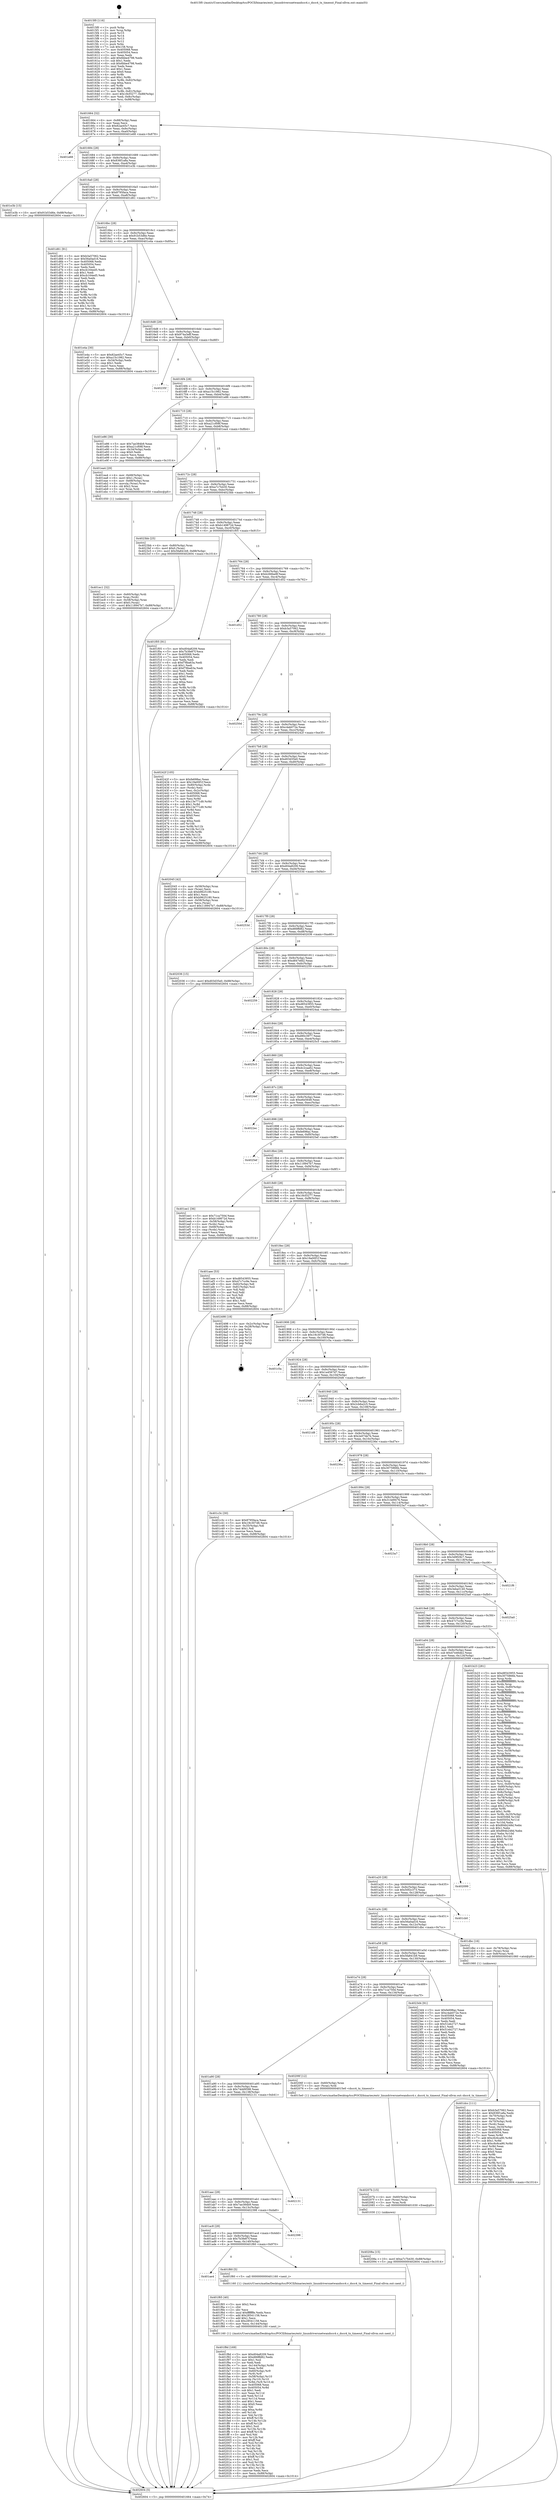 digraph "0x4015f0" {
  label = "0x4015f0 (/mnt/c/Users/mathe/Desktop/tcc/POCII/binaries/extr_linuxdriversnetwandscc4.c_dscc4_tx_timeout_Final-ollvm.out::main(0))"
  labelloc = "t"
  node[shape=record]

  Entry [label="",width=0.3,height=0.3,shape=circle,fillcolor=black,style=filled]
  "0x401664" [label="{
     0x401664 [32]\l
     | [instrs]\l
     &nbsp;&nbsp;0x401664 \<+6\>: mov -0x88(%rbp),%eax\l
     &nbsp;&nbsp;0x40166a \<+2\>: mov %eax,%ecx\l
     &nbsp;&nbsp;0x40166c \<+6\>: sub $0x82ae45c7,%ecx\l
     &nbsp;&nbsp;0x401672 \<+6\>: mov %eax,-0x9c(%rbp)\l
     &nbsp;&nbsp;0x401678 \<+6\>: mov %ecx,-0xa0(%rbp)\l
     &nbsp;&nbsp;0x40167e \<+6\>: je 0000000000401e68 \<main+0x878\>\l
  }"]
  "0x401e68" [label="{
     0x401e68\l
  }", style=dashed]
  "0x401684" [label="{
     0x401684 [28]\l
     | [instrs]\l
     &nbsp;&nbsp;0x401684 \<+5\>: jmp 0000000000401689 \<main+0x99\>\l
     &nbsp;&nbsp;0x401689 \<+6\>: mov -0x9c(%rbp),%eax\l
     &nbsp;&nbsp;0x40168f \<+5\>: sub $0x836f1a8a,%eax\l
     &nbsp;&nbsp;0x401694 \<+6\>: mov %eax,-0xa4(%rbp)\l
     &nbsp;&nbsp;0x40169a \<+6\>: je 0000000000401e3b \<main+0x84b\>\l
  }"]
  Exit [label="",width=0.3,height=0.3,shape=circle,fillcolor=black,style=filled,peripheries=2]
  "0x401e3b" [label="{
     0x401e3b [15]\l
     | [instrs]\l
     &nbsp;&nbsp;0x401e3b \<+10\>: movl $0x91b53d6e,-0x88(%rbp)\l
     &nbsp;&nbsp;0x401e45 \<+5\>: jmp 0000000000402604 \<main+0x1014\>\l
  }"]
  "0x4016a0" [label="{
     0x4016a0 [28]\l
     | [instrs]\l
     &nbsp;&nbsp;0x4016a0 \<+5\>: jmp 00000000004016a5 \<main+0xb5\>\l
     &nbsp;&nbsp;0x4016a5 \<+6\>: mov -0x9c(%rbp),%eax\l
     &nbsp;&nbsp;0x4016ab \<+5\>: sub $0x8795faca,%eax\l
     &nbsp;&nbsp;0x4016b0 \<+6\>: mov %eax,-0xa8(%rbp)\l
     &nbsp;&nbsp;0x4016b6 \<+6\>: je 0000000000401d61 \<main+0x771\>\l
  }"]
  "0x40208a" [label="{
     0x40208a [15]\l
     | [instrs]\l
     &nbsp;&nbsp;0x40208a \<+10\>: movl $0xa7c7b430,-0x88(%rbp)\l
     &nbsp;&nbsp;0x402094 \<+5\>: jmp 0000000000402604 \<main+0x1014\>\l
  }"]
  "0x401d61" [label="{
     0x401d61 [91]\l
     | [instrs]\l
     &nbsp;&nbsp;0x401d61 \<+5\>: mov $0xb3a57062,%eax\l
     &nbsp;&nbsp;0x401d66 \<+5\>: mov $0x56a0ad16,%ecx\l
     &nbsp;&nbsp;0x401d6b \<+7\>: mov 0x405068,%edx\l
     &nbsp;&nbsp;0x401d72 \<+7\>: mov 0x405054,%esi\l
     &nbsp;&nbsp;0x401d79 \<+2\>: mov %edx,%edi\l
     &nbsp;&nbsp;0x401d7b \<+6\>: sub $0xcb164ed5,%edi\l
     &nbsp;&nbsp;0x401d81 \<+3\>: sub $0x1,%edi\l
     &nbsp;&nbsp;0x401d84 \<+6\>: add $0xcb164ed5,%edi\l
     &nbsp;&nbsp;0x401d8a \<+3\>: imul %edi,%edx\l
     &nbsp;&nbsp;0x401d8d \<+3\>: and $0x1,%edx\l
     &nbsp;&nbsp;0x401d90 \<+3\>: cmp $0x0,%edx\l
     &nbsp;&nbsp;0x401d93 \<+4\>: sete %r8b\l
     &nbsp;&nbsp;0x401d97 \<+3\>: cmp $0xa,%esi\l
     &nbsp;&nbsp;0x401d9a \<+4\>: setl %r9b\l
     &nbsp;&nbsp;0x401d9e \<+3\>: mov %r8b,%r10b\l
     &nbsp;&nbsp;0x401da1 \<+3\>: and %r9b,%r10b\l
     &nbsp;&nbsp;0x401da4 \<+3\>: xor %r9b,%r8b\l
     &nbsp;&nbsp;0x401da7 \<+3\>: or %r8b,%r10b\l
     &nbsp;&nbsp;0x401daa \<+4\>: test $0x1,%r10b\l
     &nbsp;&nbsp;0x401dae \<+3\>: cmovne %ecx,%eax\l
     &nbsp;&nbsp;0x401db1 \<+6\>: mov %eax,-0x88(%rbp)\l
     &nbsp;&nbsp;0x401db7 \<+5\>: jmp 0000000000402604 \<main+0x1014\>\l
  }"]
  "0x4016bc" [label="{
     0x4016bc [28]\l
     | [instrs]\l
     &nbsp;&nbsp;0x4016bc \<+5\>: jmp 00000000004016c1 \<main+0xd1\>\l
     &nbsp;&nbsp;0x4016c1 \<+6\>: mov -0x9c(%rbp),%eax\l
     &nbsp;&nbsp;0x4016c7 \<+5\>: sub $0x91b53d6e,%eax\l
     &nbsp;&nbsp;0x4016cc \<+6\>: mov %eax,-0xac(%rbp)\l
     &nbsp;&nbsp;0x4016d2 \<+6\>: je 0000000000401e4a \<main+0x85a\>\l
  }"]
  "0x40207b" [label="{
     0x40207b [15]\l
     | [instrs]\l
     &nbsp;&nbsp;0x40207b \<+4\>: mov -0x60(%rbp),%rax\l
     &nbsp;&nbsp;0x40207f \<+3\>: mov (%rax),%rax\l
     &nbsp;&nbsp;0x402082 \<+3\>: mov %rax,%rdi\l
     &nbsp;&nbsp;0x402085 \<+5\>: call 0000000000401030 \<free@plt\>\l
     | [calls]\l
     &nbsp;&nbsp;0x401030 \{1\} (unknown)\l
  }"]
  "0x401e4a" [label="{
     0x401e4a [30]\l
     | [instrs]\l
     &nbsp;&nbsp;0x401e4a \<+5\>: mov $0x82ae45c7,%eax\l
     &nbsp;&nbsp;0x401e4f \<+5\>: mov $0xa15c1982,%ecx\l
     &nbsp;&nbsp;0x401e54 \<+3\>: mov -0x34(%rbp),%edx\l
     &nbsp;&nbsp;0x401e57 \<+3\>: cmp $0x1,%edx\l
     &nbsp;&nbsp;0x401e5a \<+3\>: cmovl %ecx,%eax\l
     &nbsp;&nbsp;0x401e5d \<+6\>: mov %eax,-0x88(%rbp)\l
     &nbsp;&nbsp;0x401e63 \<+5\>: jmp 0000000000402604 \<main+0x1014\>\l
  }"]
  "0x4016d8" [label="{
     0x4016d8 [28]\l
     | [instrs]\l
     &nbsp;&nbsp;0x4016d8 \<+5\>: jmp 00000000004016dd \<main+0xed\>\l
     &nbsp;&nbsp;0x4016dd \<+6\>: mov -0x9c(%rbp),%eax\l
     &nbsp;&nbsp;0x4016e3 \<+5\>: sub $0x974a3eff,%eax\l
     &nbsp;&nbsp;0x4016e8 \<+6\>: mov %eax,-0xb0(%rbp)\l
     &nbsp;&nbsp;0x4016ee \<+6\>: je 000000000040235f \<main+0xd6f\>\l
  }"]
  "0x401f8d" [label="{
     0x401f8d [169]\l
     | [instrs]\l
     &nbsp;&nbsp;0x401f8d \<+5\>: mov $0xd04a8209,%ecx\l
     &nbsp;&nbsp;0x401f92 \<+5\>: mov $0xd66ffd82,%edx\l
     &nbsp;&nbsp;0x401f97 \<+3\>: mov $0x1,%sil\l
     &nbsp;&nbsp;0x401f9a \<+2\>: xor %edi,%edi\l
     &nbsp;&nbsp;0x401f9c \<+7\>: mov -0x144(%rbp),%r8d\l
     &nbsp;&nbsp;0x401fa3 \<+4\>: imul %eax,%r8d\l
     &nbsp;&nbsp;0x401fa7 \<+4\>: mov -0x60(%rbp),%r9\l
     &nbsp;&nbsp;0x401fab \<+3\>: mov (%r9),%r9\l
     &nbsp;&nbsp;0x401fae \<+4\>: mov -0x58(%rbp),%r10\l
     &nbsp;&nbsp;0x401fb2 \<+3\>: movslq (%r10),%r10\l
     &nbsp;&nbsp;0x401fb5 \<+4\>: mov %r8d,(%r9,%r10,4)\l
     &nbsp;&nbsp;0x401fb9 \<+7\>: mov 0x405068,%eax\l
     &nbsp;&nbsp;0x401fc0 \<+8\>: mov 0x405054,%r8d\l
     &nbsp;&nbsp;0x401fc8 \<+3\>: sub $0x1,%edi\l
     &nbsp;&nbsp;0x401fcb \<+3\>: mov %eax,%r11d\l
     &nbsp;&nbsp;0x401fce \<+3\>: add %edi,%r11d\l
     &nbsp;&nbsp;0x401fd1 \<+4\>: imul %r11d,%eax\l
     &nbsp;&nbsp;0x401fd5 \<+3\>: and $0x1,%eax\l
     &nbsp;&nbsp;0x401fd8 \<+3\>: cmp $0x0,%eax\l
     &nbsp;&nbsp;0x401fdb \<+3\>: sete %bl\l
     &nbsp;&nbsp;0x401fde \<+4\>: cmp $0xa,%r8d\l
     &nbsp;&nbsp;0x401fe2 \<+4\>: setl %r14b\l
     &nbsp;&nbsp;0x401fe6 \<+3\>: mov %bl,%r15b\l
     &nbsp;&nbsp;0x401fe9 \<+4\>: xor $0xff,%r15b\l
     &nbsp;&nbsp;0x401fed \<+3\>: mov %r14b,%r12b\l
     &nbsp;&nbsp;0x401ff0 \<+4\>: xor $0xff,%r12b\l
     &nbsp;&nbsp;0x401ff4 \<+4\>: xor $0x1,%sil\l
     &nbsp;&nbsp;0x401ff8 \<+3\>: mov %r15b,%r13b\l
     &nbsp;&nbsp;0x401ffb \<+4\>: and $0xff,%r13b\l
     &nbsp;&nbsp;0x401fff \<+3\>: and %sil,%bl\l
     &nbsp;&nbsp;0x402002 \<+3\>: mov %r12b,%al\l
     &nbsp;&nbsp;0x402005 \<+2\>: and $0xff,%al\l
     &nbsp;&nbsp;0x402007 \<+3\>: and %sil,%r14b\l
     &nbsp;&nbsp;0x40200a \<+3\>: or %bl,%r13b\l
     &nbsp;&nbsp;0x40200d \<+3\>: or %r14b,%al\l
     &nbsp;&nbsp;0x402010 \<+3\>: xor %al,%r13b\l
     &nbsp;&nbsp;0x402013 \<+3\>: or %r12b,%r15b\l
     &nbsp;&nbsp;0x402016 \<+4\>: xor $0xff,%r15b\l
     &nbsp;&nbsp;0x40201a \<+4\>: or $0x1,%sil\l
     &nbsp;&nbsp;0x40201e \<+3\>: and %sil,%r15b\l
     &nbsp;&nbsp;0x402021 \<+3\>: or %r15b,%r13b\l
     &nbsp;&nbsp;0x402024 \<+4\>: test $0x1,%r13b\l
     &nbsp;&nbsp;0x402028 \<+3\>: cmovne %edx,%ecx\l
     &nbsp;&nbsp;0x40202b \<+6\>: mov %ecx,-0x88(%rbp)\l
     &nbsp;&nbsp;0x402031 \<+5\>: jmp 0000000000402604 \<main+0x1014\>\l
  }"]
  "0x40235f" [label="{
     0x40235f\l
  }", style=dashed]
  "0x4016f4" [label="{
     0x4016f4 [28]\l
     | [instrs]\l
     &nbsp;&nbsp;0x4016f4 \<+5\>: jmp 00000000004016f9 \<main+0x109\>\l
     &nbsp;&nbsp;0x4016f9 \<+6\>: mov -0x9c(%rbp),%eax\l
     &nbsp;&nbsp;0x4016ff \<+5\>: sub $0xa15c1982,%eax\l
     &nbsp;&nbsp;0x401704 \<+6\>: mov %eax,-0xb4(%rbp)\l
     &nbsp;&nbsp;0x40170a \<+6\>: je 0000000000401e86 \<main+0x896\>\l
  }"]
  "0x401f65" [label="{
     0x401f65 [40]\l
     | [instrs]\l
     &nbsp;&nbsp;0x401f65 \<+5\>: mov $0x2,%ecx\l
     &nbsp;&nbsp;0x401f6a \<+1\>: cltd\l
     &nbsp;&nbsp;0x401f6b \<+2\>: idiv %ecx\l
     &nbsp;&nbsp;0x401f6d \<+6\>: imul $0xfffffffe,%edx,%ecx\l
     &nbsp;&nbsp;0x401f73 \<+6\>: add $0x28541158,%ecx\l
     &nbsp;&nbsp;0x401f79 \<+3\>: add $0x1,%ecx\l
     &nbsp;&nbsp;0x401f7c \<+6\>: sub $0x28541158,%ecx\l
     &nbsp;&nbsp;0x401f82 \<+6\>: mov %ecx,-0x144(%rbp)\l
     &nbsp;&nbsp;0x401f88 \<+5\>: call 0000000000401160 \<next_i\>\l
     | [calls]\l
     &nbsp;&nbsp;0x401160 \{1\} (/mnt/c/Users/mathe/Desktop/tcc/POCII/binaries/extr_linuxdriversnetwandscc4.c_dscc4_tx_timeout_Final-ollvm.out::next_i)\l
  }"]
  "0x401e86" [label="{
     0x401e86 [30]\l
     | [instrs]\l
     &nbsp;&nbsp;0x401e86 \<+5\>: mov $0x7ae384b9,%eax\l
     &nbsp;&nbsp;0x401e8b \<+5\>: mov $0xa21cf08f,%ecx\l
     &nbsp;&nbsp;0x401e90 \<+3\>: mov -0x34(%rbp),%edx\l
     &nbsp;&nbsp;0x401e93 \<+3\>: cmp $0x0,%edx\l
     &nbsp;&nbsp;0x401e96 \<+3\>: cmove %ecx,%eax\l
     &nbsp;&nbsp;0x401e99 \<+6\>: mov %eax,-0x88(%rbp)\l
     &nbsp;&nbsp;0x401e9f \<+5\>: jmp 0000000000402604 \<main+0x1014\>\l
  }"]
  "0x401710" [label="{
     0x401710 [28]\l
     | [instrs]\l
     &nbsp;&nbsp;0x401710 \<+5\>: jmp 0000000000401715 \<main+0x125\>\l
     &nbsp;&nbsp;0x401715 \<+6\>: mov -0x9c(%rbp),%eax\l
     &nbsp;&nbsp;0x40171b \<+5\>: sub $0xa21cf08f,%eax\l
     &nbsp;&nbsp;0x401720 \<+6\>: mov %eax,-0xb8(%rbp)\l
     &nbsp;&nbsp;0x401726 \<+6\>: je 0000000000401ea4 \<main+0x8b4\>\l
  }"]
  "0x401ae4" [label="{
     0x401ae4\l
  }", style=dashed]
  "0x401ea4" [label="{
     0x401ea4 [29]\l
     | [instrs]\l
     &nbsp;&nbsp;0x401ea4 \<+4\>: mov -0x68(%rbp),%rax\l
     &nbsp;&nbsp;0x401ea8 \<+6\>: movl $0x1,(%rax)\l
     &nbsp;&nbsp;0x401eae \<+4\>: mov -0x68(%rbp),%rax\l
     &nbsp;&nbsp;0x401eb2 \<+3\>: movslq (%rax),%rax\l
     &nbsp;&nbsp;0x401eb5 \<+4\>: shl $0x2,%rax\l
     &nbsp;&nbsp;0x401eb9 \<+3\>: mov %rax,%rdi\l
     &nbsp;&nbsp;0x401ebc \<+5\>: call 0000000000401050 \<malloc@plt\>\l
     | [calls]\l
     &nbsp;&nbsp;0x401050 \{1\} (unknown)\l
  }"]
  "0x40172c" [label="{
     0x40172c [28]\l
     | [instrs]\l
     &nbsp;&nbsp;0x40172c \<+5\>: jmp 0000000000401731 \<main+0x141\>\l
     &nbsp;&nbsp;0x401731 \<+6\>: mov -0x9c(%rbp),%eax\l
     &nbsp;&nbsp;0x401737 \<+5\>: sub $0xa7c7b430,%eax\l
     &nbsp;&nbsp;0x40173c \<+6\>: mov %eax,-0xbc(%rbp)\l
     &nbsp;&nbsp;0x401742 \<+6\>: je 00000000004023bb \<main+0xdcb\>\l
  }"]
  "0x401f60" [label="{
     0x401f60 [5]\l
     | [instrs]\l
     &nbsp;&nbsp;0x401f60 \<+5\>: call 0000000000401160 \<next_i\>\l
     | [calls]\l
     &nbsp;&nbsp;0x401160 \{1\} (/mnt/c/Users/mathe/Desktop/tcc/POCII/binaries/extr_linuxdriversnetwandscc4.c_dscc4_tx_timeout_Final-ollvm.out::next_i)\l
  }"]
  "0x4023bb" [label="{
     0x4023bb [25]\l
     | [instrs]\l
     &nbsp;&nbsp;0x4023bb \<+4\>: mov -0x80(%rbp),%rax\l
     &nbsp;&nbsp;0x4023bf \<+6\>: movl $0x0,(%rax)\l
     &nbsp;&nbsp;0x4023c5 \<+10\>: movl $0x5fa841b9,-0x88(%rbp)\l
     &nbsp;&nbsp;0x4023cf \<+5\>: jmp 0000000000402604 \<main+0x1014\>\l
  }"]
  "0x401748" [label="{
     0x401748 [28]\l
     | [instrs]\l
     &nbsp;&nbsp;0x401748 \<+5\>: jmp 000000000040174d \<main+0x15d\>\l
     &nbsp;&nbsp;0x40174d \<+6\>: mov -0x9c(%rbp),%eax\l
     &nbsp;&nbsp;0x401753 \<+5\>: sub $0xb149872d,%eax\l
     &nbsp;&nbsp;0x401758 \<+6\>: mov %eax,-0xc0(%rbp)\l
     &nbsp;&nbsp;0x40175e \<+6\>: je 0000000000401f05 \<main+0x915\>\l
  }"]
  "0x401ac8" [label="{
     0x401ac8 [28]\l
     | [instrs]\l
     &nbsp;&nbsp;0x401ac8 \<+5\>: jmp 0000000000401acd \<main+0x4dd\>\l
     &nbsp;&nbsp;0x401acd \<+6\>: mov -0x9c(%rbp),%eax\l
     &nbsp;&nbsp;0x401ad3 \<+5\>: sub $0x7b3fe87f,%eax\l
     &nbsp;&nbsp;0x401ad8 \<+6\>: mov %eax,-0x140(%rbp)\l
     &nbsp;&nbsp;0x401ade \<+6\>: je 0000000000401f60 \<main+0x970\>\l
  }"]
  "0x401f05" [label="{
     0x401f05 [91]\l
     | [instrs]\l
     &nbsp;&nbsp;0x401f05 \<+5\>: mov $0xd04a8209,%eax\l
     &nbsp;&nbsp;0x401f0a \<+5\>: mov $0x7b3fe87f,%ecx\l
     &nbsp;&nbsp;0x401f0f \<+7\>: mov 0x405068,%edx\l
     &nbsp;&nbsp;0x401f16 \<+7\>: mov 0x405054,%esi\l
     &nbsp;&nbsp;0x401f1d \<+2\>: mov %edx,%edi\l
     &nbsp;&nbsp;0x401f1f \<+6\>: sub $0xf78ba63a,%edi\l
     &nbsp;&nbsp;0x401f25 \<+3\>: sub $0x1,%edi\l
     &nbsp;&nbsp;0x401f28 \<+6\>: add $0xf78ba63a,%edi\l
     &nbsp;&nbsp;0x401f2e \<+3\>: imul %edi,%edx\l
     &nbsp;&nbsp;0x401f31 \<+3\>: and $0x1,%edx\l
     &nbsp;&nbsp;0x401f34 \<+3\>: cmp $0x0,%edx\l
     &nbsp;&nbsp;0x401f37 \<+4\>: sete %r8b\l
     &nbsp;&nbsp;0x401f3b \<+3\>: cmp $0xa,%esi\l
     &nbsp;&nbsp;0x401f3e \<+4\>: setl %r9b\l
     &nbsp;&nbsp;0x401f42 \<+3\>: mov %r8b,%r10b\l
     &nbsp;&nbsp;0x401f45 \<+3\>: and %r9b,%r10b\l
     &nbsp;&nbsp;0x401f48 \<+3\>: xor %r9b,%r8b\l
     &nbsp;&nbsp;0x401f4b \<+3\>: or %r8b,%r10b\l
     &nbsp;&nbsp;0x401f4e \<+4\>: test $0x1,%r10b\l
     &nbsp;&nbsp;0x401f52 \<+3\>: cmovne %ecx,%eax\l
     &nbsp;&nbsp;0x401f55 \<+6\>: mov %eax,-0x88(%rbp)\l
     &nbsp;&nbsp;0x401f5b \<+5\>: jmp 0000000000402604 \<main+0x1014\>\l
  }"]
  "0x401764" [label="{
     0x401764 [28]\l
     | [instrs]\l
     &nbsp;&nbsp;0x401764 \<+5\>: jmp 0000000000401769 \<main+0x179\>\l
     &nbsp;&nbsp;0x401769 \<+6\>: mov -0x9c(%rbp),%eax\l
     &nbsp;&nbsp;0x40176f \<+5\>: sub $0xb266be8f,%eax\l
     &nbsp;&nbsp;0x401774 \<+6\>: mov %eax,-0xc4(%rbp)\l
     &nbsp;&nbsp;0x40177a \<+6\>: je 0000000000401d52 \<main+0x762\>\l
  }"]
  "0x402398" [label="{
     0x402398\l
  }", style=dashed]
  "0x401d52" [label="{
     0x401d52\l
  }", style=dashed]
  "0x401780" [label="{
     0x401780 [28]\l
     | [instrs]\l
     &nbsp;&nbsp;0x401780 \<+5\>: jmp 0000000000401785 \<main+0x195\>\l
     &nbsp;&nbsp;0x401785 \<+6\>: mov -0x9c(%rbp),%eax\l
     &nbsp;&nbsp;0x40178b \<+5\>: sub $0xb3a57062,%eax\l
     &nbsp;&nbsp;0x401790 \<+6\>: mov %eax,-0xc8(%rbp)\l
     &nbsp;&nbsp;0x401796 \<+6\>: je 000000000040250d \<main+0xf1d\>\l
  }"]
  "0x401aac" [label="{
     0x401aac [28]\l
     | [instrs]\l
     &nbsp;&nbsp;0x401aac \<+5\>: jmp 0000000000401ab1 \<main+0x4c1\>\l
     &nbsp;&nbsp;0x401ab1 \<+6\>: mov -0x9c(%rbp),%eax\l
     &nbsp;&nbsp;0x401ab7 \<+5\>: sub $0x7ae384b9,%eax\l
     &nbsp;&nbsp;0x401abc \<+6\>: mov %eax,-0x13c(%rbp)\l
     &nbsp;&nbsp;0x401ac2 \<+6\>: je 0000000000402398 \<main+0xda8\>\l
  }"]
  "0x40250d" [label="{
     0x40250d\l
  }", style=dashed]
  "0x40179c" [label="{
     0x40179c [28]\l
     | [instrs]\l
     &nbsp;&nbsp;0x40179c \<+5\>: jmp 00000000004017a1 \<main+0x1b1\>\l
     &nbsp;&nbsp;0x4017a1 \<+6\>: mov -0x9c(%rbp),%eax\l
     &nbsp;&nbsp;0x4017a7 \<+5\>: sub $0xc4ab072e,%eax\l
     &nbsp;&nbsp;0x4017ac \<+6\>: mov %eax,-0xcc(%rbp)\l
     &nbsp;&nbsp;0x4017b2 \<+6\>: je 000000000040242f \<main+0xe3f\>\l
  }"]
  "0x402131" [label="{
     0x402131\l
  }", style=dashed]
  "0x40242f" [label="{
     0x40242f [105]\l
     | [instrs]\l
     &nbsp;&nbsp;0x40242f \<+5\>: mov $0xfe698ac,%eax\l
     &nbsp;&nbsp;0x402434 \<+5\>: mov $0x19a00f1f,%ecx\l
     &nbsp;&nbsp;0x402439 \<+4\>: mov -0x80(%rbp),%rdx\l
     &nbsp;&nbsp;0x40243d \<+2\>: mov (%rdx),%esi\l
     &nbsp;&nbsp;0x40243f \<+3\>: mov %esi,-0x2c(%rbp)\l
     &nbsp;&nbsp;0x402442 \<+7\>: mov 0x405068,%esi\l
     &nbsp;&nbsp;0x402449 \<+7\>: mov 0x405054,%edi\l
     &nbsp;&nbsp;0x402450 \<+3\>: mov %esi,%r8d\l
     &nbsp;&nbsp;0x402453 \<+7\>: sub $0x13e771d9,%r8d\l
     &nbsp;&nbsp;0x40245a \<+4\>: sub $0x1,%r8d\l
     &nbsp;&nbsp;0x40245e \<+7\>: add $0x13e771d9,%r8d\l
     &nbsp;&nbsp;0x402465 \<+4\>: imul %r8d,%esi\l
     &nbsp;&nbsp;0x402469 \<+3\>: and $0x1,%esi\l
     &nbsp;&nbsp;0x40246c \<+3\>: cmp $0x0,%esi\l
     &nbsp;&nbsp;0x40246f \<+4\>: sete %r9b\l
     &nbsp;&nbsp;0x402473 \<+3\>: cmp $0xa,%edi\l
     &nbsp;&nbsp;0x402476 \<+4\>: setl %r10b\l
     &nbsp;&nbsp;0x40247a \<+3\>: mov %r9b,%r11b\l
     &nbsp;&nbsp;0x40247d \<+3\>: and %r10b,%r11b\l
     &nbsp;&nbsp;0x402480 \<+3\>: xor %r10b,%r9b\l
     &nbsp;&nbsp;0x402483 \<+3\>: or %r9b,%r11b\l
     &nbsp;&nbsp;0x402486 \<+4\>: test $0x1,%r11b\l
     &nbsp;&nbsp;0x40248a \<+3\>: cmovne %ecx,%eax\l
     &nbsp;&nbsp;0x40248d \<+6\>: mov %eax,-0x88(%rbp)\l
     &nbsp;&nbsp;0x402493 \<+5\>: jmp 0000000000402604 \<main+0x1014\>\l
  }"]
  "0x4017b8" [label="{
     0x4017b8 [28]\l
     | [instrs]\l
     &nbsp;&nbsp;0x4017b8 \<+5\>: jmp 00000000004017bd \<main+0x1cd\>\l
     &nbsp;&nbsp;0x4017bd \<+6\>: mov -0x9c(%rbp),%eax\l
     &nbsp;&nbsp;0x4017c3 \<+5\>: sub $0xd03d35e0,%eax\l
     &nbsp;&nbsp;0x4017c8 \<+6\>: mov %eax,-0xd0(%rbp)\l
     &nbsp;&nbsp;0x4017ce \<+6\>: je 0000000000402045 \<main+0xa55\>\l
  }"]
  "0x401a90" [label="{
     0x401a90 [28]\l
     | [instrs]\l
     &nbsp;&nbsp;0x401a90 \<+5\>: jmp 0000000000401a95 \<main+0x4a5\>\l
     &nbsp;&nbsp;0x401a95 \<+6\>: mov -0x9c(%rbp),%eax\l
     &nbsp;&nbsp;0x401a9b \<+5\>: sub $0x74dd9598,%eax\l
     &nbsp;&nbsp;0x401aa0 \<+6\>: mov %eax,-0x138(%rbp)\l
     &nbsp;&nbsp;0x401aa6 \<+6\>: je 0000000000402131 \<main+0xb41\>\l
  }"]
  "0x402045" [label="{
     0x402045 [42]\l
     | [instrs]\l
     &nbsp;&nbsp;0x402045 \<+4\>: mov -0x58(%rbp),%rax\l
     &nbsp;&nbsp;0x402049 \<+2\>: mov (%rax),%ecx\l
     &nbsp;&nbsp;0x40204b \<+6\>: sub $0xb9625180,%ecx\l
     &nbsp;&nbsp;0x402051 \<+3\>: add $0x1,%ecx\l
     &nbsp;&nbsp;0x402054 \<+6\>: add $0xb9625180,%ecx\l
     &nbsp;&nbsp;0x40205a \<+4\>: mov -0x58(%rbp),%rax\l
     &nbsp;&nbsp;0x40205e \<+2\>: mov %ecx,(%rax)\l
     &nbsp;&nbsp;0x402060 \<+10\>: movl $0x118947b7,-0x88(%rbp)\l
     &nbsp;&nbsp;0x40206a \<+5\>: jmp 0000000000402604 \<main+0x1014\>\l
  }"]
  "0x4017d4" [label="{
     0x4017d4 [28]\l
     | [instrs]\l
     &nbsp;&nbsp;0x4017d4 \<+5\>: jmp 00000000004017d9 \<main+0x1e9\>\l
     &nbsp;&nbsp;0x4017d9 \<+6\>: mov -0x9c(%rbp),%eax\l
     &nbsp;&nbsp;0x4017df \<+5\>: sub $0xd04a8209,%eax\l
     &nbsp;&nbsp;0x4017e4 \<+6\>: mov %eax,-0xd4(%rbp)\l
     &nbsp;&nbsp;0x4017ea \<+6\>: je 000000000040253d \<main+0xf4d\>\l
  }"]
  "0x40206f" [label="{
     0x40206f [12]\l
     | [instrs]\l
     &nbsp;&nbsp;0x40206f \<+4\>: mov -0x60(%rbp),%rax\l
     &nbsp;&nbsp;0x402073 \<+3\>: mov (%rax),%rdi\l
     &nbsp;&nbsp;0x402076 \<+5\>: call 00000000004015e0 \<dscc4_tx_timeout\>\l
     | [calls]\l
     &nbsp;&nbsp;0x4015e0 \{1\} (/mnt/c/Users/mathe/Desktop/tcc/POCII/binaries/extr_linuxdriversnetwandscc4.c_dscc4_tx_timeout_Final-ollvm.out::dscc4_tx_timeout)\l
  }"]
  "0x40253d" [label="{
     0x40253d\l
  }", style=dashed]
  "0x4017f0" [label="{
     0x4017f0 [28]\l
     | [instrs]\l
     &nbsp;&nbsp;0x4017f0 \<+5\>: jmp 00000000004017f5 \<main+0x205\>\l
     &nbsp;&nbsp;0x4017f5 \<+6\>: mov -0x9c(%rbp),%eax\l
     &nbsp;&nbsp;0x4017fb \<+5\>: sub $0xd66ffd82,%eax\l
     &nbsp;&nbsp;0x401800 \<+6\>: mov %eax,-0xd8(%rbp)\l
     &nbsp;&nbsp;0x401806 \<+6\>: je 0000000000402036 \<main+0xa46\>\l
  }"]
  "0x401a74" [label="{
     0x401a74 [28]\l
     | [instrs]\l
     &nbsp;&nbsp;0x401a74 \<+5\>: jmp 0000000000401a79 \<main+0x489\>\l
     &nbsp;&nbsp;0x401a79 \<+6\>: mov -0x9c(%rbp),%eax\l
     &nbsp;&nbsp;0x401a7f \<+5\>: sub $0x71ca750d,%eax\l
     &nbsp;&nbsp;0x401a84 \<+6\>: mov %eax,-0x134(%rbp)\l
     &nbsp;&nbsp;0x401a8a \<+6\>: je 000000000040206f \<main+0xa7f\>\l
  }"]
  "0x402036" [label="{
     0x402036 [15]\l
     | [instrs]\l
     &nbsp;&nbsp;0x402036 \<+10\>: movl $0xd03d35e0,-0x88(%rbp)\l
     &nbsp;&nbsp;0x402040 \<+5\>: jmp 0000000000402604 \<main+0x1014\>\l
  }"]
  "0x40180c" [label="{
     0x40180c [28]\l
     | [instrs]\l
     &nbsp;&nbsp;0x40180c \<+5\>: jmp 0000000000401811 \<main+0x221\>\l
     &nbsp;&nbsp;0x401811 \<+6\>: mov -0x9c(%rbp),%eax\l
     &nbsp;&nbsp;0x401817 \<+5\>: sub $0xd847efd2,%eax\l
     &nbsp;&nbsp;0x40181c \<+6\>: mov %eax,-0xdc(%rbp)\l
     &nbsp;&nbsp;0x401822 \<+6\>: je 0000000000402259 \<main+0xc69\>\l
  }"]
  "0x4023d4" [label="{
     0x4023d4 [91]\l
     | [instrs]\l
     &nbsp;&nbsp;0x4023d4 \<+5\>: mov $0xfe698ac,%eax\l
     &nbsp;&nbsp;0x4023d9 \<+5\>: mov $0xc4ab072e,%ecx\l
     &nbsp;&nbsp;0x4023de \<+7\>: mov 0x405068,%edx\l
     &nbsp;&nbsp;0x4023e5 \<+7\>: mov 0x405054,%esi\l
     &nbsp;&nbsp;0x4023ec \<+2\>: mov %edx,%edi\l
     &nbsp;&nbsp;0x4023ee \<+6\>: sub $0x51eb2727,%edi\l
     &nbsp;&nbsp;0x4023f4 \<+3\>: sub $0x1,%edi\l
     &nbsp;&nbsp;0x4023f7 \<+6\>: add $0x51eb2727,%edi\l
     &nbsp;&nbsp;0x4023fd \<+3\>: imul %edi,%edx\l
     &nbsp;&nbsp;0x402400 \<+3\>: and $0x1,%edx\l
     &nbsp;&nbsp;0x402403 \<+3\>: cmp $0x0,%edx\l
     &nbsp;&nbsp;0x402406 \<+4\>: sete %r8b\l
     &nbsp;&nbsp;0x40240a \<+3\>: cmp $0xa,%esi\l
     &nbsp;&nbsp;0x40240d \<+4\>: setl %r9b\l
     &nbsp;&nbsp;0x402411 \<+3\>: mov %r8b,%r10b\l
     &nbsp;&nbsp;0x402414 \<+3\>: and %r9b,%r10b\l
     &nbsp;&nbsp;0x402417 \<+3\>: xor %r9b,%r8b\l
     &nbsp;&nbsp;0x40241a \<+3\>: or %r8b,%r10b\l
     &nbsp;&nbsp;0x40241d \<+4\>: test $0x1,%r10b\l
     &nbsp;&nbsp;0x402421 \<+3\>: cmovne %ecx,%eax\l
     &nbsp;&nbsp;0x402424 \<+6\>: mov %eax,-0x88(%rbp)\l
     &nbsp;&nbsp;0x40242a \<+5\>: jmp 0000000000402604 \<main+0x1014\>\l
  }"]
  "0x402259" [label="{
     0x402259\l
  }", style=dashed]
  "0x401828" [label="{
     0x401828 [28]\l
     | [instrs]\l
     &nbsp;&nbsp;0x401828 \<+5\>: jmp 000000000040182d \<main+0x23d\>\l
     &nbsp;&nbsp;0x40182d \<+6\>: mov -0x9c(%rbp),%eax\l
     &nbsp;&nbsp;0x401833 \<+5\>: sub $0xd8543955,%eax\l
     &nbsp;&nbsp;0x401838 \<+6\>: mov %eax,-0xe0(%rbp)\l
     &nbsp;&nbsp;0x40183e \<+6\>: je 00000000004024aa \<main+0xeba\>\l
  }"]
  "0x401ec1" [label="{
     0x401ec1 [32]\l
     | [instrs]\l
     &nbsp;&nbsp;0x401ec1 \<+4\>: mov -0x60(%rbp),%rdi\l
     &nbsp;&nbsp;0x401ec5 \<+3\>: mov %rax,(%rdi)\l
     &nbsp;&nbsp;0x401ec8 \<+4\>: mov -0x58(%rbp),%rax\l
     &nbsp;&nbsp;0x401ecc \<+6\>: movl $0x0,(%rax)\l
     &nbsp;&nbsp;0x401ed2 \<+10\>: movl $0x118947b7,-0x88(%rbp)\l
     &nbsp;&nbsp;0x401edc \<+5\>: jmp 0000000000402604 \<main+0x1014\>\l
  }"]
  "0x4024aa" [label="{
     0x4024aa\l
  }", style=dashed]
  "0x401844" [label="{
     0x401844 [28]\l
     | [instrs]\l
     &nbsp;&nbsp;0x401844 \<+5\>: jmp 0000000000401849 \<main+0x259\>\l
     &nbsp;&nbsp;0x401849 \<+6\>: mov -0x9c(%rbp),%eax\l
     &nbsp;&nbsp;0x40184f \<+5\>: sub $0xd90c3977,%eax\l
     &nbsp;&nbsp;0x401854 \<+6\>: mov %eax,-0xe4(%rbp)\l
     &nbsp;&nbsp;0x40185a \<+6\>: je 00000000004025c5 \<main+0xfd5\>\l
  }"]
  "0x401dcc" [label="{
     0x401dcc [111]\l
     | [instrs]\l
     &nbsp;&nbsp;0x401dcc \<+5\>: mov $0xb3a57062,%ecx\l
     &nbsp;&nbsp;0x401dd1 \<+5\>: mov $0x836f1a8a,%edx\l
     &nbsp;&nbsp;0x401dd6 \<+4\>: mov -0x70(%rbp),%rdi\l
     &nbsp;&nbsp;0x401dda \<+2\>: mov %eax,(%rdi)\l
     &nbsp;&nbsp;0x401ddc \<+4\>: mov -0x70(%rbp),%rdi\l
     &nbsp;&nbsp;0x401de0 \<+2\>: mov (%rdi),%eax\l
     &nbsp;&nbsp;0x401de2 \<+3\>: mov %eax,-0x34(%rbp)\l
     &nbsp;&nbsp;0x401de5 \<+7\>: mov 0x405068,%eax\l
     &nbsp;&nbsp;0x401dec \<+7\>: mov 0x405054,%esi\l
     &nbsp;&nbsp;0x401df3 \<+3\>: mov %eax,%r8d\l
     &nbsp;&nbsp;0x401df6 \<+7\>: add $0xc6c6ca90,%r8d\l
     &nbsp;&nbsp;0x401dfd \<+4\>: sub $0x1,%r8d\l
     &nbsp;&nbsp;0x401e01 \<+7\>: sub $0xc6c6ca90,%r8d\l
     &nbsp;&nbsp;0x401e08 \<+4\>: imul %r8d,%eax\l
     &nbsp;&nbsp;0x401e0c \<+3\>: and $0x1,%eax\l
     &nbsp;&nbsp;0x401e0f \<+3\>: cmp $0x0,%eax\l
     &nbsp;&nbsp;0x401e12 \<+4\>: sete %r9b\l
     &nbsp;&nbsp;0x401e16 \<+3\>: cmp $0xa,%esi\l
     &nbsp;&nbsp;0x401e19 \<+4\>: setl %r10b\l
     &nbsp;&nbsp;0x401e1d \<+3\>: mov %r9b,%r11b\l
     &nbsp;&nbsp;0x401e20 \<+3\>: and %r10b,%r11b\l
     &nbsp;&nbsp;0x401e23 \<+3\>: xor %r10b,%r9b\l
     &nbsp;&nbsp;0x401e26 \<+3\>: or %r9b,%r11b\l
     &nbsp;&nbsp;0x401e29 \<+4\>: test $0x1,%r11b\l
     &nbsp;&nbsp;0x401e2d \<+3\>: cmovne %edx,%ecx\l
     &nbsp;&nbsp;0x401e30 \<+6\>: mov %ecx,-0x88(%rbp)\l
     &nbsp;&nbsp;0x401e36 \<+5\>: jmp 0000000000402604 \<main+0x1014\>\l
  }"]
  "0x4025c5" [label="{
     0x4025c5\l
  }", style=dashed]
  "0x401860" [label="{
     0x401860 [28]\l
     | [instrs]\l
     &nbsp;&nbsp;0x401860 \<+5\>: jmp 0000000000401865 \<main+0x275\>\l
     &nbsp;&nbsp;0x401865 \<+6\>: mov -0x9c(%rbp),%eax\l
     &nbsp;&nbsp;0x40186b \<+5\>: sub $0xdc2caa62,%eax\l
     &nbsp;&nbsp;0x401870 \<+6\>: mov %eax,-0xe8(%rbp)\l
     &nbsp;&nbsp;0x401876 \<+6\>: je 00000000004024ef \<main+0xeff\>\l
  }"]
  "0x401a58" [label="{
     0x401a58 [28]\l
     | [instrs]\l
     &nbsp;&nbsp;0x401a58 \<+5\>: jmp 0000000000401a5d \<main+0x46d\>\l
     &nbsp;&nbsp;0x401a5d \<+6\>: mov -0x9c(%rbp),%eax\l
     &nbsp;&nbsp;0x401a63 \<+5\>: sub $0x5fa841b9,%eax\l
     &nbsp;&nbsp;0x401a68 \<+6\>: mov %eax,-0x130(%rbp)\l
     &nbsp;&nbsp;0x401a6e \<+6\>: je 00000000004023d4 \<main+0xde4\>\l
  }"]
  "0x4024ef" [label="{
     0x4024ef\l
  }", style=dashed]
  "0x40187c" [label="{
     0x40187c [28]\l
     | [instrs]\l
     &nbsp;&nbsp;0x40187c \<+5\>: jmp 0000000000401881 \<main+0x291\>\l
     &nbsp;&nbsp;0x401881 \<+6\>: mov -0x9c(%rbp),%eax\l
     &nbsp;&nbsp;0x401887 \<+5\>: sub $0xe6e5648,%eax\l
     &nbsp;&nbsp;0x40188c \<+6\>: mov %eax,-0xec(%rbp)\l
     &nbsp;&nbsp;0x401892 \<+6\>: je 00000000004022ec \<main+0xcfc\>\l
  }"]
  "0x401dbc" [label="{
     0x401dbc [16]\l
     | [instrs]\l
     &nbsp;&nbsp;0x401dbc \<+4\>: mov -0x78(%rbp),%rax\l
     &nbsp;&nbsp;0x401dc0 \<+3\>: mov (%rax),%rax\l
     &nbsp;&nbsp;0x401dc3 \<+4\>: mov 0x8(%rax),%rdi\l
     &nbsp;&nbsp;0x401dc7 \<+5\>: call 0000000000401060 \<atoi@plt\>\l
     | [calls]\l
     &nbsp;&nbsp;0x401060 \{1\} (unknown)\l
  }"]
  "0x4022ec" [label="{
     0x4022ec\l
  }", style=dashed]
  "0x401898" [label="{
     0x401898 [28]\l
     | [instrs]\l
     &nbsp;&nbsp;0x401898 \<+5\>: jmp 000000000040189d \<main+0x2ad\>\l
     &nbsp;&nbsp;0x40189d \<+6\>: mov -0x9c(%rbp),%eax\l
     &nbsp;&nbsp;0x4018a3 \<+5\>: sub $0xfe698ac,%eax\l
     &nbsp;&nbsp;0x4018a8 \<+6\>: mov %eax,-0xf0(%rbp)\l
     &nbsp;&nbsp;0x4018ae \<+6\>: je 00000000004025ef \<main+0xfff\>\l
  }"]
  "0x401a3c" [label="{
     0x401a3c [28]\l
     | [instrs]\l
     &nbsp;&nbsp;0x401a3c \<+5\>: jmp 0000000000401a41 \<main+0x451\>\l
     &nbsp;&nbsp;0x401a41 \<+6\>: mov -0x9c(%rbp),%eax\l
     &nbsp;&nbsp;0x401a47 \<+5\>: sub $0x56a0ad16,%eax\l
     &nbsp;&nbsp;0x401a4c \<+6\>: mov %eax,-0x12c(%rbp)\l
     &nbsp;&nbsp;0x401a52 \<+6\>: je 0000000000401dbc \<main+0x7cc\>\l
  }"]
  "0x4025ef" [label="{
     0x4025ef\l
  }", style=dashed]
  "0x4018b4" [label="{
     0x4018b4 [28]\l
     | [instrs]\l
     &nbsp;&nbsp;0x4018b4 \<+5\>: jmp 00000000004018b9 \<main+0x2c9\>\l
     &nbsp;&nbsp;0x4018b9 \<+6\>: mov -0x9c(%rbp),%eax\l
     &nbsp;&nbsp;0x4018bf \<+5\>: sub $0x118947b7,%eax\l
     &nbsp;&nbsp;0x4018c4 \<+6\>: mov %eax,-0xf4(%rbp)\l
     &nbsp;&nbsp;0x4018ca \<+6\>: je 0000000000401ee1 \<main+0x8f1\>\l
  }"]
  "0x401cb0" [label="{
     0x401cb0\l
  }", style=dashed]
  "0x401ee1" [label="{
     0x401ee1 [36]\l
     | [instrs]\l
     &nbsp;&nbsp;0x401ee1 \<+5\>: mov $0x71ca750d,%eax\l
     &nbsp;&nbsp;0x401ee6 \<+5\>: mov $0xb149872d,%ecx\l
     &nbsp;&nbsp;0x401eeb \<+4\>: mov -0x58(%rbp),%rdx\l
     &nbsp;&nbsp;0x401eef \<+2\>: mov (%rdx),%esi\l
     &nbsp;&nbsp;0x401ef1 \<+4\>: mov -0x68(%rbp),%rdx\l
     &nbsp;&nbsp;0x401ef5 \<+2\>: cmp (%rdx),%esi\l
     &nbsp;&nbsp;0x401ef7 \<+3\>: cmovl %ecx,%eax\l
     &nbsp;&nbsp;0x401efa \<+6\>: mov %eax,-0x88(%rbp)\l
     &nbsp;&nbsp;0x401f00 \<+5\>: jmp 0000000000402604 \<main+0x1014\>\l
  }"]
  "0x4018d0" [label="{
     0x4018d0 [28]\l
     | [instrs]\l
     &nbsp;&nbsp;0x4018d0 \<+5\>: jmp 00000000004018d5 \<main+0x2e5\>\l
     &nbsp;&nbsp;0x4018d5 \<+6\>: mov -0x9c(%rbp),%eax\l
     &nbsp;&nbsp;0x4018db \<+5\>: sub $0x18cf3277,%eax\l
     &nbsp;&nbsp;0x4018e0 \<+6\>: mov %eax,-0xf8(%rbp)\l
     &nbsp;&nbsp;0x4018e6 \<+6\>: je 0000000000401aee \<main+0x4fe\>\l
  }"]
  "0x401a20" [label="{
     0x401a20 [28]\l
     | [instrs]\l
     &nbsp;&nbsp;0x401a20 \<+5\>: jmp 0000000000401a25 \<main+0x435\>\l
     &nbsp;&nbsp;0x401a25 \<+6\>: mov -0x9c(%rbp),%eax\l
     &nbsp;&nbsp;0x401a2b \<+5\>: sub $0x50f2c373,%eax\l
     &nbsp;&nbsp;0x401a30 \<+6\>: mov %eax,-0x128(%rbp)\l
     &nbsp;&nbsp;0x401a36 \<+6\>: je 0000000000401cb0 \<main+0x6c0\>\l
  }"]
  "0x401aee" [label="{
     0x401aee [53]\l
     | [instrs]\l
     &nbsp;&nbsp;0x401aee \<+5\>: mov $0xd8543955,%eax\l
     &nbsp;&nbsp;0x401af3 \<+5\>: mov $0x47c7cc9e,%ecx\l
     &nbsp;&nbsp;0x401af8 \<+6\>: mov -0x82(%rbp),%dl\l
     &nbsp;&nbsp;0x401afe \<+7\>: mov -0x81(%rbp),%sil\l
     &nbsp;&nbsp;0x401b05 \<+3\>: mov %dl,%dil\l
     &nbsp;&nbsp;0x401b08 \<+3\>: and %sil,%dil\l
     &nbsp;&nbsp;0x401b0b \<+3\>: xor %sil,%dl\l
     &nbsp;&nbsp;0x401b0e \<+3\>: or %dl,%dil\l
     &nbsp;&nbsp;0x401b11 \<+4\>: test $0x1,%dil\l
     &nbsp;&nbsp;0x401b15 \<+3\>: cmovne %ecx,%eax\l
     &nbsp;&nbsp;0x401b18 \<+6\>: mov %eax,-0x88(%rbp)\l
     &nbsp;&nbsp;0x401b1e \<+5\>: jmp 0000000000402604 \<main+0x1014\>\l
  }"]
  "0x4018ec" [label="{
     0x4018ec [28]\l
     | [instrs]\l
     &nbsp;&nbsp;0x4018ec \<+5\>: jmp 00000000004018f1 \<main+0x301\>\l
     &nbsp;&nbsp;0x4018f1 \<+6\>: mov -0x9c(%rbp),%eax\l
     &nbsp;&nbsp;0x4018f7 \<+5\>: sub $0x19a00f1f,%eax\l
     &nbsp;&nbsp;0x4018fc \<+6\>: mov %eax,-0xfc(%rbp)\l
     &nbsp;&nbsp;0x401902 \<+6\>: je 0000000000402498 \<main+0xea8\>\l
  }"]
  "0x402604" [label="{
     0x402604 [5]\l
     | [instrs]\l
     &nbsp;&nbsp;0x402604 \<+5\>: jmp 0000000000401664 \<main+0x74\>\l
  }"]
  "0x4015f0" [label="{
     0x4015f0 [116]\l
     | [instrs]\l
     &nbsp;&nbsp;0x4015f0 \<+1\>: push %rbp\l
     &nbsp;&nbsp;0x4015f1 \<+3\>: mov %rsp,%rbp\l
     &nbsp;&nbsp;0x4015f4 \<+2\>: push %r15\l
     &nbsp;&nbsp;0x4015f6 \<+2\>: push %r14\l
     &nbsp;&nbsp;0x4015f8 \<+2\>: push %r13\l
     &nbsp;&nbsp;0x4015fa \<+2\>: push %r12\l
     &nbsp;&nbsp;0x4015fc \<+1\>: push %rbx\l
     &nbsp;&nbsp;0x4015fd \<+7\>: sub $0x158,%rsp\l
     &nbsp;&nbsp;0x401604 \<+7\>: mov 0x405068,%eax\l
     &nbsp;&nbsp;0x40160b \<+7\>: mov 0x405054,%ecx\l
     &nbsp;&nbsp;0x401612 \<+2\>: mov %eax,%edx\l
     &nbsp;&nbsp;0x401614 \<+6\>: add $0x6bbe4798,%edx\l
     &nbsp;&nbsp;0x40161a \<+3\>: sub $0x1,%edx\l
     &nbsp;&nbsp;0x40161d \<+6\>: sub $0x6bbe4798,%edx\l
     &nbsp;&nbsp;0x401623 \<+3\>: imul %edx,%eax\l
     &nbsp;&nbsp;0x401626 \<+3\>: and $0x1,%eax\l
     &nbsp;&nbsp;0x401629 \<+3\>: cmp $0x0,%eax\l
     &nbsp;&nbsp;0x40162c \<+4\>: sete %r8b\l
     &nbsp;&nbsp;0x401630 \<+4\>: and $0x1,%r8b\l
     &nbsp;&nbsp;0x401634 \<+7\>: mov %r8b,-0x82(%rbp)\l
     &nbsp;&nbsp;0x40163b \<+3\>: cmp $0xa,%ecx\l
     &nbsp;&nbsp;0x40163e \<+4\>: setl %r8b\l
     &nbsp;&nbsp;0x401642 \<+4\>: and $0x1,%r8b\l
     &nbsp;&nbsp;0x401646 \<+7\>: mov %r8b,-0x81(%rbp)\l
     &nbsp;&nbsp;0x40164d \<+10\>: movl $0x18cf3277,-0x88(%rbp)\l
     &nbsp;&nbsp;0x401657 \<+6\>: mov %edi,-0x8c(%rbp)\l
     &nbsp;&nbsp;0x40165d \<+7\>: mov %rsi,-0x98(%rbp)\l
  }"]
  "0x402099" [label="{
     0x402099\l
  }", style=dashed]
  "0x402498" [label="{
     0x402498 [18]\l
     | [instrs]\l
     &nbsp;&nbsp;0x402498 \<+3\>: mov -0x2c(%rbp),%eax\l
     &nbsp;&nbsp;0x40249b \<+4\>: lea -0x28(%rbp),%rsp\l
     &nbsp;&nbsp;0x40249f \<+1\>: pop %rbx\l
     &nbsp;&nbsp;0x4024a0 \<+2\>: pop %r12\l
     &nbsp;&nbsp;0x4024a2 \<+2\>: pop %r13\l
     &nbsp;&nbsp;0x4024a4 \<+2\>: pop %r14\l
     &nbsp;&nbsp;0x4024a6 \<+2\>: pop %r15\l
     &nbsp;&nbsp;0x4024a8 \<+1\>: pop %rbp\l
     &nbsp;&nbsp;0x4024a9 \<+1\>: ret\l
  }"]
  "0x401908" [label="{
     0x401908 [28]\l
     | [instrs]\l
     &nbsp;&nbsp;0x401908 \<+5\>: jmp 000000000040190d \<main+0x31d\>\l
     &nbsp;&nbsp;0x40190d \<+6\>: mov -0x9c(%rbp),%eax\l
     &nbsp;&nbsp;0x401913 \<+5\>: sub $0x19c307d6,%eax\l
     &nbsp;&nbsp;0x401918 \<+6\>: mov %eax,-0x100(%rbp)\l
     &nbsp;&nbsp;0x40191e \<+6\>: je 0000000000401c5a \<main+0x66a\>\l
  }"]
  "0x401a04" [label="{
     0x401a04 [28]\l
     | [instrs]\l
     &nbsp;&nbsp;0x401a04 \<+5\>: jmp 0000000000401a09 \<main+0x419\>\l
     &nbsp;&nbsp;0x401a09 \<+6\>: mov -0x9c(%rbp),%eax\l
     &nbsp;&nbsp;0x401a0f \<+5\>: sub $0x47e46de2,%eax\l
     &nbsp;&nbsp;0x401a14 \<+6\>: mov %eax,-0x124(%rbp)\l
     &nbsp;&nbsp;0x401a1a \<+6\>: je 0000000000402099 \<main+0xaa9\>\l
  }"]
  "0x401c5a" [label="{
     0x401c5a\l
  }", style=dashed]
  "0x401924" [label="{
     0x401924 [28]\l
     | [instrs]\l
     &nbsp;&nbsp;0x401924 \<+5\>: jmp 0000000000401929 \<main+0x339\>\l
     &nbsp;&nbsp;0x401929 \<+6\>: mov -0x9c(%rbp),%eax\l
     &nbsp;&nbsp;0x40192f \<+5\>: sub $0x1a4567d7,%eax\l
     &nbsp;&nbsp;0x401934 \<+6\>: mov %eax,-0x104(%rbp)\l
     &nbsp;&nbsp;0x40193a \<+6\>: je 00000000004020d6 \<main+0xae6\>\l
  }"]
  "0x401b23" [label="{
     0x401b23 [281]\l
     | [instrs]\l
     &nbsp;&nbsp;0x401b23 \<+5\>: mov $0xd8543955,%eax\l
     &nbsp;&nbsp;0x401b28 \<+5\>: mov $0x3075866b,%ecx\l
     &nbsp;&nbsp;0x401b2d \<+3\>: mov %rsp,%rdx\l
     &nbsp;&nbsp;0x401b30 \<+4\>: add $0xfffffffffffffff0,%rdx\l
     &nbsp;&nbsp;0x401b34 \<+3\>: mov %rdx,%rsp\l
     &nbsp;&nbsp;0x401b37 \<+4\>: mov %rdx,-0x80(%rbp)\l
     &nbsp;&nbsp;0x401b3b \<+3\>: mov %rsp,%rdx\l
     &nbsp;&nbsp;0x401b3e \<+4\>: add $0xfffffffffffffff0,%rdx\l
     &nbsp;&nbsp;0x401b42 \<+3\>: mov %rdx,%rsp\l
     &nbsp;&nbsp;0x401b45 \<+3\>: mov %rsp,%rsi\l
     &nbsp;&nbsp;0x401b48 \<+4\>: add $0xfffffffffffffff0,%rsi\l
     &nbsp;&nbsp;0x401b4c \<+3\>: mov %rsi,%rsp\l
     &nbsp;&nbsp;0x401b4f \<+4\>: mov %rsi,-0x78(%rbp)\l
     &nbsp;&nbsp;0x401b53 \<+3\>: mov %rsp,%rsi\l
     &nbsp;&nbsp;0x401b56 \<+4\>: add $0xfffffffffffffff0,%rsi\l
     &nbsp;&nbsp;0x401b5a \<+3\>: mov %rsi,%rsp\l
     &nbsp;&nbsp;0x401b5d \<+4\>: mov %rsi,-0x70(%rbp)\l
     &nbsp;&nbsp;0x401b61 \<+3\>: mov %rsp,%rsi\l
     &nbsp;&nbsp;0x401b64 \<+4\>: add $0xfffffffffffffff0,%rsi\l
     &nbsp;&nbsp;0x401b68 \<+3\>: mov %rsi,%rsp\l
     &nbsp;&nbsp;0x401b6b \<+4\>: mov %rsi,-0x68(%rbp)\l
     &nbsp;&nbsp;0x401b6f \<+3\>: mov %rsp,%rsi\l
     &nbsp;&nbsp;0x401b72 \<+4\>: add $0xfffffffffffffff0,%rsi\l
     &nbsp;&nbsp;0x401b76 \<+3\>: mov %rsi,%rsp\l
     &nbsp;&nbsp;0x401b79 \<+4\>: mov %rsi,-0x60(%rbp)\l
     &nbsp;&nbsp;0x401b7d \<+3\>: mov %rsp,%rsi\l
     &nbsp;&nbsp;0x401b80 \<+4\>: add $0xfffffffffffffff0,%rsi\l
     &nbsp;&nbsp;0x401b84 \<+3\>: mov %rsi,%rsp\l
     &nbsp;&nbsp;0x401b87 \<+4\>: mov %rsi,-0x58(%rbp)\l
     &nbsp;&nbsp;0x401b8b \<+3\>: mov %rsp,%rsi\l
     &nbsp;&nbsp;0x401b8e \<+4\>: add $0xfffffffffffffff0,%rsi\l
     &nbsp;&nbsp;0x401b92 \<+3\>: mov %rsi,%rsp\l
     &nbsp;&nbsp;0x401b95 \<+4\>: mov %rsi,-0x50(%rbp)\l
     &nbsp;&nbsp;0x401b99 \<+3\>: mov %rsp,%rsi\l
     &nbsp;&nbsp;0x401b9c \<+4\>: add $0xfffffffffffffff0,%rsi\l
     &nbsp;&nbsp;0x401ba0 \<+3\>: mov %rsi,%rsp\l
     &nbsp;&nbsp;0x401ba3 \<+4\>: mov %rsi,-0x48(%rbp)\l
     &nbsp;&nbsp;0x401ba7 \<+3\>: mov %rsp,%rsi\l
     &nbsp;&nbsp;0x401baa \<+4\>: add $0xfffffffffffffff0,%rsi\l
     &nbsp;&nbsp;0x401bae \<+3\>: mov %rsi,%rsp\l
     &nbsp;&nbsp;0x401bb1 \<+4\>: mov %rsi,-0x40(%rbp)\l
     &nbsp;&nbsp;0x401bb5 \<+4\>: mov -0x80(%rbp),%rsi\l
     &nbsp;&nbsp;0x401bb9 \<+6\>: movl $0x0,(%rsi)\l
     &nbsp;&nbsp;0x401bbf \<+6\>: mov -0x8c(%rbp),%edi\l
     &nbsp;&nbsp;0x401bc5 \<+2\>: mov %edi,(%rdx)\l
     &nbsp;&nbsp;0x401bc7 \<+4\>: mov -0x78(%rbp),%rsi\l
     &nbsp;&nbsp;0x401bcb \<+7\>: mov -0x98(%rbp),%r8\l
     &nbsp;&nbsp;0x401bd2 \<+3\>: mov %r8,(%rsi)\l
     &nbsp;&nbsp;0x401bd5 \<+3\>: cmpl $0x2,(%rdx)\l
     &nbsp;&nbsp;0x401bd8 \<+4\>: setne %r9b\l
     &nbsp;&nbsp;0x401bdc \<+4\>: and $0x1,%r9b\l
     &nbsp;&nbsp;0x401be0 \<+4\>: mov %r9b,-0x35(%rbp)\l
     &nbsp;&nbsp;0x401be4 \<+8\>: mov 0x405068,%r10d\l
     &nbsp;&nbsp;0x401bec \<+8\>: mov 0x405054,%r11d\l
     &nbsp;&nbsp;0x401bf4 \<+3\>: mov %r10d,%ebx\l
     &nbsp;&nbsp;0x401bf7 \<+6\>: sub $0x894b248d,%ebx\l
     &nbsp;&nbsp;0x401bfd \<+3\>: sub $0x1,%ebx\l
     &nbsp;&nbsp;0x401c00 \<+6\>: add $0x894b248d,%ebx\l
     &nbsp;&nbsp;0x401c06 \<+4\>: imul %ebx,%r10d\l
     &nbsp;&nbsp;0x401c0a \<+4\>: and $0x1,%r10d\l
     &nbsp;&nbsp;0x401c0e \<+4\>: cmp $0x0,%r10d\l
     &nbsp;&nbsp;0x401c12 \<+4\>: sete %r9b\l
     &nbsp;&nbsp;0x401c16 \<+4\>: cmp $0xa,%r11d\l
     &nbsp;&nbsp;0x401c1a \<+4\>: setl %r14b\l
     &nbsp;&nbsp;0x401c1e \<+3\>: mov %r9b,%r15b\l
     &nbsp;&nbsp;0x401c21 \<+3\>: and %r14b,%r15b\l
     &nbsp;&nbsp;0x401c24 \<+3\>: xor %r14b,%r9b\l
     &nbsp;&nbsp;0x401c27 \<+3\>: or %r9b,%r15b\l
     &nbsp;&nbsp;0x401c2a \<+4\>: test $0x1,%r15b\l
     &nbsp;&nbsp;0x401c2e \<+3\>: cmovne %ecx,%eax\l
     &nbsp;&nbsp;0x401c31 \<+6\>: mov %eax,-0x88(%rbp)\l
     &nbsp;&nbsp;0x401c37 \<+5\>: jmp 0000000000402604 \<main+0x1014\>\l
  }"]
  "0x4020d6" [label="{
     0x4020d6\l
  }", style=dashed]
  "0x401940" [label="{
     0x401940 [28]\l
     | [instrs]\l
     &nbsp;&nbsp;0x401940 \<+5\>: jmp 0000000000401945 \<main+0x355\>\l
     &nbsp;&nbsp;0x401945 \<+6\>: mov -0x9c(%rbp),%eax\l
     &nbsp;&nbsp;0x40194b \<+5\>: sub $0x2cb6a2c5,%eax\l
     &nbsp;&nbsp;0x401950 \<+6\>: mov %eax,-0x108(%rbp)\l
     &nbsp;&nbsp;0x401956 \<+6\>: je 00000000004021d8 \<main+0xbe8\>\l
  }"]
  "0x4019e8" [label="{
     0x4019e8 [28]\l
     | [instrs]\l
     &nbsp;&nbsp;0x4019e8 \<+5\>: jmp 00000000004019ed \<main+0x3fd\>\l
     &nbsp;&nbsp;0x4019ed \<+6\>: mov -0x9c(%rbp),%eax\l
     &nbsp;&nbsp;0x4019f3 \<+5\>: sub $0x47c7cc9e,%eax\l
     &nbsp;&nbsp;0x4019f8 \<+6\>: mov %eax,-0x120(%rbp)\l
     &nbsp;&nbsp;0x4019fe \<+6\>: je 0000000000401b23 \<main+0x533\>\l
  }"]
  "0x4021d8" [label="{
     0x4021d8\l
  }", style=dashed]
  "0x40195c" [label="{
     0x40195c [28]\l
     | [instrs]\l
     &nbsp;&nbsp;0x40195c \<+5\>: jmp 0000000000401961 \<main+0x371\>\l
     &nbsp;&nbsp;0x401961 \<+6\>: mov -0x9c(%rbp),%eax\l
     &nbsp;&nbsp;0x401967 \<+5\>: sub $0x2e07de7b,%eax\l
     &nbsp;&nbsp;0x40196c \<+6\>: mov %eax,-0x10c(%rbp)\l
     &nbsp;&nbsp;0x401972 \<+6\>: je 000000000040236e \<main+0xd7e\>\l
  }"]
  "0x4025a0" [label="{
     0x4025a0\l
  }", style=dashed]
  "0x40236e" [label="{
     0x40236e\l
  }", style=dashed]
  "0x401978" [label="{
     0x401978 [28]\l
     | [instrs]\l
     &nbsp;&nbsp;0x401978 \<+5\>: jmp 000000000040197d \<main+0x38d\>\l
     &nbsp;&nbsp;0x40197d \<+6\>: mov -0x9c(%rbp),%eax\l
     &nbsp;&nbsp;0x401983 \<+5\>: sub $0x3075866b,%eax\l
     &nbsp;&nbsp;0x401988 \<+6\>: mov %eax,-0x110(%rbp)\l
     &nbsp;&nbsp;0x40198e \<+6\>: je 0000000000401c3c \<main+0x64c\>\l
  }"]
  "0x4019cc" [label="{
     0x4019cc [28]\l
     | [instrs]\l
     &nbsp;&nbsp;0x4019cc \<+5\>: jmp 00000000004019d1 \<main+0x3e1\>\l
     &nbsp;&nbsp;0x4019d1 \<+6\>: mov -0x9c(%rbp),%eax\l
     &nbsp;&nbsp;0x4019d7 \<+5\>: sub $0x3eba5140,%eax\l
     &nbsp;&nbsp;0x4019dc \<+6\>: mov %eax,-0x11c(%rbp)\l
     &nbsp;&nbsp;0x4019e2 \<+6\>: je 00000000004025a0 \<main+0xfb0\>\l
  }"]
  "0x401c3c" [label="{
     0x401c3c [30]\l
     | [instrs]\l
     &nbsp;&nbsp;0x401c3c \<+5\>: mov $0x8795faca,%eax\l
     &nbsp;&nbsp;0x401c41 \<+5\>: mov $0x19c307d6,%ecx\l
     &nbsp;&nbsp;0x401c46 \<+3\>: mov -0x35(%rbp),%dl\l
     &nbsp;&nbsp;0x401c49 \<+3\>: test $0x1,%dl\l
     &nbsp;&nbsp;0x401c4c \<+3\>: cmovne %ecx,%eax\l
     &nbsp;&nbsp;0x401c4f \<+6\>: mov %eax,-0x88(%rbp)\l
     &nbsp;&nbsp;0x401c55 \<+5\>: jmp 0000000000402604 \<main+0x1014\>\l
  }"]
  "0x401994" [label="{
     0x401994 [28]\l
     | [instrs]\l
     &nbsp;&nbsp;0x401994 \<+5\>: jmp 0000000000401999 \<main+0x3a9\>\l
     &nbsp;&nbsp;0x401999 \<+6\>: mov -0x9c(%rbp),%eax\l
     &nbsp;&nbsp;0x40199f \<+5\>: sub $0x314d9476,%eax\l
     &nbsp;&nbsp;0x4019a4 \<+6\>: mov %eax,-0x114(%rbp)\l
     &nbsp;&nbsp;0x4019aa \<+6\>: je 00000000004023a7 \<main+0xdb7\>\l
  }"]
  "0x4021f6" [label="{
     0x4021f6\l
  }", style=dashed]
  "0x4023a7" [label="{
     0x4023a7\l
  }", style=dashed]
  "0x4019b0" [label="{
     0x4019b0 [28]\l
     | [instrs]\l
     &nbsp;&nbsp;0x4019b0 \<+5\>: jmp 00000000004019b5 \<main+0x3c5\>\l
     &nbsp;&nbsp;0x4019b5 \<+6\>: mov -0x9c(%rbp),%eax\l
     &nbsp;&nbsp;0x4019bb \<+5\>: sub $0x3d9f29c7,%eax\l
     &nbsp;&nbsp;0x4019c0 \<+6\>: mov %eax,-0x118(%rbp)\l
     &nbsp;&nbsp;0x4019c6 \<+6\>: je 00000000004021f6 \<main+0xc06\>\l
  }"]
  Entry -> "0x4015f0" [label=" 1"]
  "0x401664" -> "0x401e68" [label=" 0"]
  "0x401664" -> "0x401684" [label=" 20"]
  "0x402498" -> Exit [label=" 1"]
  "0x401684" -> "0x401e3b" [label=" 1"]
  "0x401684" -> "0x4016a0" [label=" 19"]
  "0x40242f" -> "0x402604" [label=" 1"]
  "0x4016a0" -> "0x401d61" [label=" 1"]
  "0x4016a0" -> "0x4016bc" [label=" 18"]
  "0x4023d4" -> "0x402604" [label=" 1"]
  "0x4016bc" -> "0x401e4a" [label=" 1"]
  "0x4016bc" -> "0x4016d8" [label=" 17"]
  "0x4023bb" -> "0x402604" [label=" 1"]
  "0x4016d8" -> "0x40235f" [label=" 0"]
  "0x4016d8" -> "0x4016f4" [label=" 17"]
  "0x40208a" -> "0x402604" [label=" 1"]
  "0x4016f4" -> "0x401e86" [label=" 1"]
  "0x4016f4" -> "0x401710" [label=" 16"]
  "0x40207b" -> "0x40208a" [label=" 1"]
  "0x401710" -> "0x401ea4" [label=" 1"]
  "0x401710" -> "0x40172c" [label=" 15"]
  "0x40206f" -> "0x40207b" [label=" 1"]
  "0x40172c" -> "0x4023bb" [label=" 1"]
  "0x40172c" -> "0x401748" [label=" 14"]
  "0x402045" -> "0x402604" [label=" 1"]
  "0x401748" -> "0x401f05" [label=" 1"]
  "0x401748" -> "0x401764" [label=" 13"]
  "0x401f8d" -> "0x402604" [label=" 1"]
  "0x401764" -> "0x401d52" [label=" 0"]
  "0x401764" -> "0x401780" [label=" 13"]
  "0x401f65" -> "0x401f8d" [label=" 1"]
  "0x401780" -> "0x40250d" [label=" 0"]
  "0x401780" -> "0x40179c" [label=" 13"]
  "0x401ac8" -> "0x401ae4" [label=" 0"]
  "0x40179c" -> "0x40242f" [label=" 1"]
  "0x40179c" -> "0x4017b8" [label=" 12"]
  "0x401ac8" -> "0x401f60" [label=" 1"]
  "0x4017b8" -> "0x402045" [label=" 1"]
  "0x4017b8" -> "0x4017d4" [label=" 11"]
  "0x401aac" -> "0x401ac8" [label=" 1"]
  "0x4017d4" -> "0x40253d" [label=" 0"]
  "0x4017d4" -> "0x4017f0" [label=" 11"]
  "0x401aac" -> "0x402398" [label=" 0"]
  "0x4017f0" -> "0x402036" [label=" 1"]
  "0x4017f0" -> "0x40180c" [label=" 10"]
  "0x401a90" -> "0x401aac" [label=" 1"]
  "0x40180c" -> "0x402259" [label=" 0"]
  "0x40180c" -> "0x401828" [label=" 10"]
  "0x401a90" -> "0x402131" [label=" 0"]
  "0x401828" -> "0x4024aa" [label=" 0"]
  "0x401828" -> "0x401844" [label=" 10"]
  "0x401a74" -> "0x401a90" [label=" 1"]
  "0x401844" -> "0x4025c5" [label=" 0"]
  "0x401844" -> "0x401860" [label=" 10"]
  "0x401a74" -> "0x40206f" [label=" 1"]
  "0x401860" -> "0x4024ef" [label=" 0"]
  "0x401860" -> "0x40187c" [label=" 10"]
  "0x401f60" -> "0x401f65" [label=" 1"]
  "0x40187c" -> "0x4022ec" [label=" 0"]
  "0x40187c" -> "0x401898" [label=" 10"]
  "0x401a58" -> "0x401a74" [label=" 2"]
  "0x401898" -> "0x4025ef" [label=" 0"]
  "0x401898" -> "0x4018b4" [label=" 10"]
  "0x402036" -> "0x402604" [label=" 1"]
  "0x4018b4" -> "0x401ee1" [label=" 2"]
  "0x4018b4" -> "0x4018d0" [label=" 8"]
  "0x401f05" -> "0x402604" [label=" 1"]
  "0x4018d0" -> "0x401aee" [label=" 1"]
  "0x4018d0" -> "0x4018ec" [label=" 7"]
  "0x401aee" -> "0x402604" [label=" 1"]
  "0x4015f0" -> "0x401664" [label=" 1"]
  "0x402604" -> "0x401664" [label=" 19"]
  "0x401ec1" -> "0x402604" [label=" 1"]
  "0x4018ec" -> "0x402498" [label=" 1"]
  "0x4018ec" -> "0x401908" [label=" 6"]
  "0x401ea4" -> "0x401ec1" [label=" 1"]
  "0x401908" -> "0x401c5a" [label=" 0"]
  "0x401908" -> "0x401924" [label=" 6"]
  "0x401e3b" -> "0x402604" [label=" 1"]
  "0x401924" -> "0x4020d6" [label=" 0"]
  "0x401924" -> "0x401940" [label=" 6"]
  "0x401dcc" -> "0x402604" [label=" 1"]
  "0x401940" -> "0x4021d8" [label=" 0"]
  "0x401940" -> "0x40195c" [label=" 6"]
  "0x401a3c" -> "0x401a58" [label=" 3"]
  "0x40195c" -> "0x40236e" [label=" 0"]
  "0x40195c" -> "0x401978" [label=" 6"]
  "0x401a3c" -> "0x401dbc" [label=" 1"]
  "0x401978" -> "0x401c3c" [label=" 1"]
  "0x401978" -> "0x401994" [label=" 5"]
  "0x401a20" -> "0x401a3c" [label=" 4"]
  "0x401994" -> "0x4023a7" [label=" 0"]
  "0x401994" -> "0x4019b0" [label=" 5"]
  "0x401a20" -> "0x401cb0" [label=" 0"]
  "0x4019b0" -> "0x4021f6" [label=" 0"]
  "0x4019b0" -> "0x4019cc" [label=" 5"]
  "0x401a58" -> "0x4023d4" [label=" 1"]
  "0x4019cc" -> "0x4025a0" [label=" 0"]
  "0x4019cc" -> "0x4019e8" [label=" 5"]
  "0x401dbc" -> "0x401dcc" [label=" 1"]
  "0x4019e8" -> "0x401b23" [label=" 1"]
  "0x4019e8" -> "0x401a04" [label=" 4"]
  "0x401e4a" -> "0x402604" [label=" 1"]
  "0x401b23" -> "0x402604" [label=" 1"]
  "0x401c3c" -> "0x402604" [label=" 1"]
  "0x401d61" -> "0x402604" [label=" 1"]
  "0x401e86" -> "0x402604" [label=" 1"]
  "0x401a04" -> "0x402099" [label=" 0"]
  "0x401a04" -> "0x401a20" [label=" 4"]
  "0x401ee1" -> "0x402604" [label=" 2"]
}
